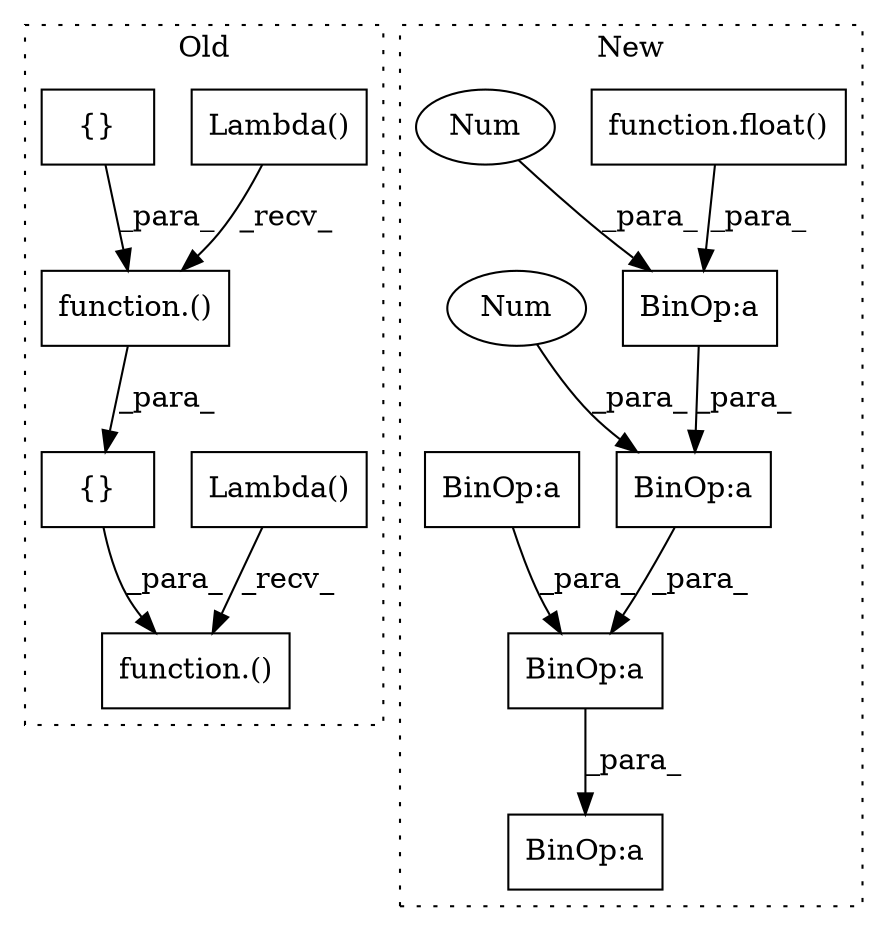 digraph G {
subgraph cluster0 {
1 [label="Lambda()" a="75" s="1751,1805" l="20,1" shape="box"];
7 [label="{}" a="59" s="2324,2348" l="1,0" shape="box"];
10 [label="function.()" a="75" s="2268,2349" l="56,1" shape="box"];
11 [label="Lambda()" a="75" s="2268,2322" l="20,1" shape="box"];
12 [label="{}" a="59" s="1807,1818" l="1,0" shape="box"];
13 [label="function.()" a="75" s="1751,1819" l="56,1" shape="box"];
label = "Old";
style="dotted";
}
subgraph cluster1 {
2 [label="function.float()" a="75" s="1124,1137" l="6,1" shape="box"];
3 [label="BinOp:a" a="82" s="2169" l="3" shape="box"];
4 [label="BinOp:a" a="82" s="2691" l="3" shape="box"];
5 [label="BinOp:a" a="82" s="1120" l="3" shape="box"];
6 [label="BinOp:a" a="82" s="1138" l="4" shape="box"];
8 [label="Num" a="76" s="1142" l="3" shape="ellipse"];
9 [label="Num" a="76" s="1117" l="3" shape="ellipse"];
14 [label="BinOp:a" a="82" s="2162" l="3" shape="box"];
label = "New";
style="dotted";
}
1 -> 13 [label="_recv_"];
2 -> 6 [label="_para_"];
3 -> 4 [label="_para_"];
5 -> 3 [label="_para_"];
6 -> 5 [label="_para_"];
7 -> 10 [label="_para_"];
8 -> 6 [label="_para_"];
9 -> 5 [label="_para_"];
11 -> 10 [label="_recv_"];
12 -> 13 [label="_para_"];
13 -> 7 [label="_para_"];
14 -> 3 [label="_para_"];
}